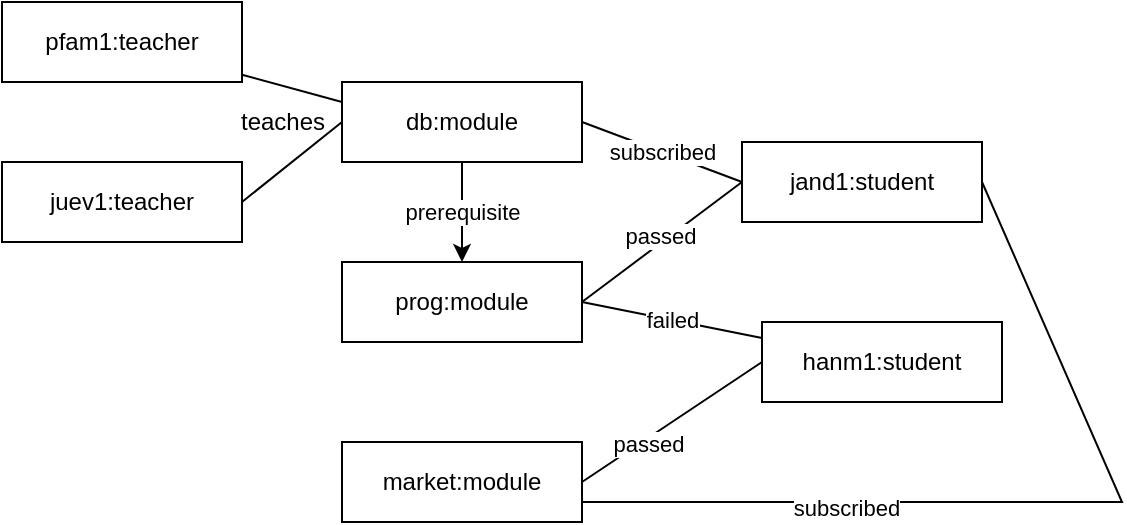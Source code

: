 <mxfile version="19.0.3" type="device"><diagram id="kYqlZQtyxtxUS7R9HkCI" name="Page-1"><mxGraphModel dx="370" dy="805" grid="1" gridSize="10" guides="1" tooltips="1" connect="1" arrows="1" fold="1" page="1" pageScale="1" pageWidth="827" pageHeight="1169" math="0" shadow="0"><root><mxCell id="0"/><mxCell id="1" parent="0"/><mxCell id="K_dwuEHCnhBjxXWPf231-8" style="rounded=0;orthogonalLoop=1;jettySize=auto;html=1;entryX=0;entryY=0.25;entryDx=0;entryDy=0;endArrow=none;endFill=0;" edge="1" parent="1" source="K_dwuEHCnhBjxXWPf231-1" target="K_dwuEHCnhBjxXWPf231-5"><mxGeometry relative="1" as="geometry"/></mxCell><mxCell id="K_dwuEHCnhBjxXWPf231-1" value="pfam1:teacher" style="rounded=0;whiteSpace=wrap;html=1;" vertex="1" parent="1"><mxGeometry x="30" y="60" width="120" height="40" as="geometry"/></mxCell><mxCell id="K_dwuEHCnhBjxXWPf231-9" style="edgeStyle=none;rounded=0;orthogonalLoop=1;jettySize=auto;html=1;exitX=1;exitY=0.5;exitDx=0;exitDy=0;entryX=0;entryY=0.5;entryDx=0;entryDy=0;endArrow=none;endFill=0;" edge="1" parent="1" source="K_dwuEHCnhBjxXWPf231-2" target="K_dwuEHCnhBjxXWPf231-5"><mxGeometry relative="1" as="geometry"/></mxCell><mxCell id="K_dwuEHCnhBjxXWPf231-2" value="juev1:teacher" style="rounded=0;whiteSpace=wrap;html=1;" vertex="1" parent="1"><mxGeometry x="30" y="140" width="120" height="40" as="geometry"/></mxCell><mxCell id="K_dwuEHCnhBjxXWPf231-12" value="failed" style="edgeStyle=none;rounded=0;orthogonalLoop=1;jettySize=auto;html=1;entryX=1;entryY=0.5;entryDx=0;entryDy=0;endArrow=none;endFill=0;" edge="1" parent="1" source="K_dwuEHCnhBjxXWPf231-3" target="K_dwuEHCnhBjxXWPf231-6"><mxGeometry relative="1" as="geometry"/></mxCell><mxCell id="K_dwuEHCnhBjxXWPf231-13" style="edgeStyle=none;rounded=0;orthogonalLoop=1;jettySize=auto;html=1;exitX=0;exitY=0.5;exitDx=0;exitDy=0;entryX=1;entryY=0.5;entryDx=0;entryDy=0;endArrow=none;endFill=0;" edge="1" parent="1" source="K_dwuEHCnhBjxXWPf231-3" target="K_dwuEHCnhBjxXWPf231-7"><mxGeometry relative="1" as="geometry"/></mxCell><mxCell id="K_dwuEHCnhBjxXWPf231-14" value="passed" style="edgeLabel;html=1;align=center;verticalAlign=middle;resizable=0;points=[];" vertex="1" connectable="0" parent="K_dwuEHCnhBjxXWPf231-13"><mxGeometry x="0.292" y="2" relative="1" as="geometry"><mxPoint as="offset"/></mxGeometry></mxCell><mxCell id="K_dwuEHCnhBjxXWPf231-3" value="hanm1:student" style="rounded=0;whiteSpace=wrap;html=1;" vertex="1" parent="1"><mxGeometry x="410" y="220" width="120" height="40" as="geometry"/></mxCell><mxCell id="K_dwuEHCnhBjxXWPf231-15" value="subscribed" style="edgeStyle=none;rounded=0;orthogonalLoop=1;jettySize=auto;html=1;exitX=0;exitY=0.5;exitDx=0;exitDy=0;entryX=1;entryY=0.5;entryDx=0;entryDy=0;endArrow=none;endFill=0;" edge="1" parent="1" source="K_dwuEHCnhBjxXWPf231-4" target="K_dwuEHCnhBjxXWPf231-5"><mxGeometry relative="1" as="geometry"/></mxCell><mxCell id="K_dwuEHCnhBjxXWPf231-16" style="edgeStyle=none;rounded=0;orthogonalLoop=1;jettySize=auto;html=1;exitX=0;exitY=0.5;exitDx=0;exitDy=0;endArrow=none;endFill=0;" edge="1" parent="1" source="K_dwuEHCnhBjxXWPf231-4"><mxGeometry relative="1" as="geometry"><mxPoint x="320" y="210" as="targetPoint"/></mxGeometry></mxCell><mxCell id="K_dwuEHCnhBjxXWPf231-17" value="passed" style="edgeLabel;html=1;align=center;verticalAlign=middle;resizable=0;points=[];" vertex="1" connectable="0" parent="K_dwuEHCnhBjxXWPf231-16"><mxGeometry x="-0.02" y="-3" relative="1" as="geometry"><mxPoint as="offset"/></mxGeometry></mxCell><mxCell id="K_dwuEHCnhBjxXWPf231-18" style="edgeStyle=none;rounded=0;orthogonalLoop=1;jettySize=auto;html=1;exitX=1;exitY=0.5;exitDx=0;exitDy=0;entryX=1;entryY=0.75;entryDx=0;entryDy=0;endArrow=none;endFill=0;" edge="1" parent="1" source="K_dwuEHCnhBjxXWPf231-4" target="K_dwuEHCnhBjxXWPf231-7"><mxGeometry relative="1" as="geometry"><Array as="points"><mxPoint x="590" y="310"/></Array></mxGeometry></mxCell><mxCell id="K_dwuEHCnhBjxXWPf231-19" value="subscribed" style="edgeLabel;html=1;align=center;verticalAlign=middle;resizable=0;points=[];" vertex="1" connectable="0" parent="K_dwuEHCnhBjxXWPf231-18"><mxGeometry x="0.406" y="3" relative="1" as="geometry"><mxPoint as="offset"/></mxGeometry></mxCell><mxCell id="K_dwuEHCnhBjxXWPf231-4" value="jand1:student" style="rounded=0;whiteSpace=wrap;html=1;" vertex="1" parent="1"><mxGeometry x="400" y="130" width="120" height="40" as="geometry"/></mxCell><mxCell id="K_dwuEHCnhBjxXWPf231-11" value="prerequisite" style="edgeStyle=none;rounded=0;orthogonalLoop=1;jettySize=auto;html=1;entryX=0.5;entryY=0;entryDx=0;entryDy=0;endArrow=classic;endFill=1;" edge="1" parent="1" source="K_dwuEHCnhBjxXWPf231-5" target="K_dwuEHCnhBjxXWPf231-6"><mxGeometry relative="1" as="geometry"/></mxCell><mxCell id="K_dwuEHCnhBjxXWPf231-5" value="db:module" style="rounded=0;whiteSpace=wrap;html=1;" vertex="1" parent="1"><mxGeometry x="200" y="100" width="120" height="40" as="geometry"/></mxCell><mxCell id="K_dwuEHCnhBjxXWPf231-6" value="prog:module" style="rounded=0;whiteSpace=wrap;html=1;" vertex="1" parent="1"><mxGeometry x="200" y="190" width="120" height="40" as="geometry"/></mxCell><mxCell id="K_dwuEHCnhBjxXWPf231-7" value="market:module" style="rounded=0;whiteSpace=wrap;html=1;" vertex="1" parent="1"><mxGeometry x="200" y="280" width="120" height="40" as="geometry"/></mxCell><mxCell id="K_dwuEHCnhBjxXWPf231-10" value="teaches" style="text;html=1;align=center;verticalAlign=middle;resizable=0;points=[];autosize=1;strokeColor=none;fillColor=none;" vertex="1" parent="1"><mxGeometry x="140" y="110" width="60" height="20" as="geometry"/></mxCell></root></mxGraphModel></diagram></mxfile>